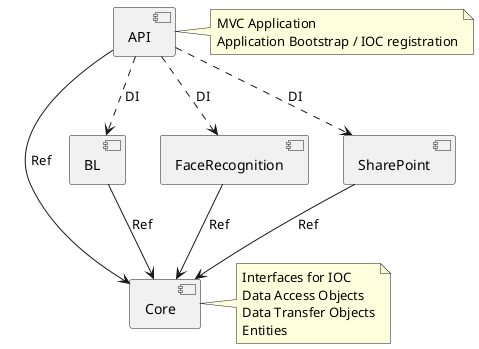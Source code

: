 @startuml SolutionStructure

component "Core" as core
    note right of core
        Interfaces for IOC
        Data Access Objects
        Data Transfer Objects
        Entities
    end note
component "BL" as bl
    bl --> core : Ref
component "API" as api
    note right of api
        MVC Application
        Application Bootstrap / IOC registration
    end note
    api ..> bl : DI
    api --> core : Ref
component "FaceRecognition" as fr
    api ..> fr : DI
    fr --> core : Ref
component "SharePoint" as sp
    api ..> sp : DI
    sp --> core : Ref

@enduml